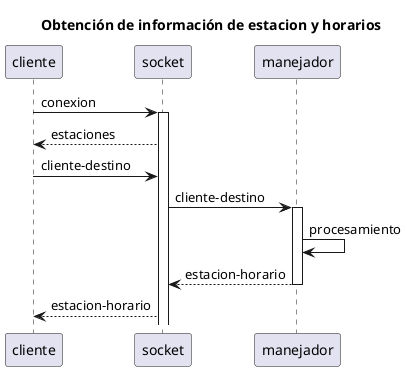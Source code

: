 @startuml

title Obtención de información de estacion y horarios

participant cliente
cliente -> socket: conexion
activate socket
socket --> cliente: estaciones
cliente -> socket: cliente-destino
socket-> manejador: cliente-destino
activate manejador
manejador->manejador: procesamiento
manejador --> socket: estacion-horario
deactivate manejador
socket--> cliente:estacion-horario
@enduml